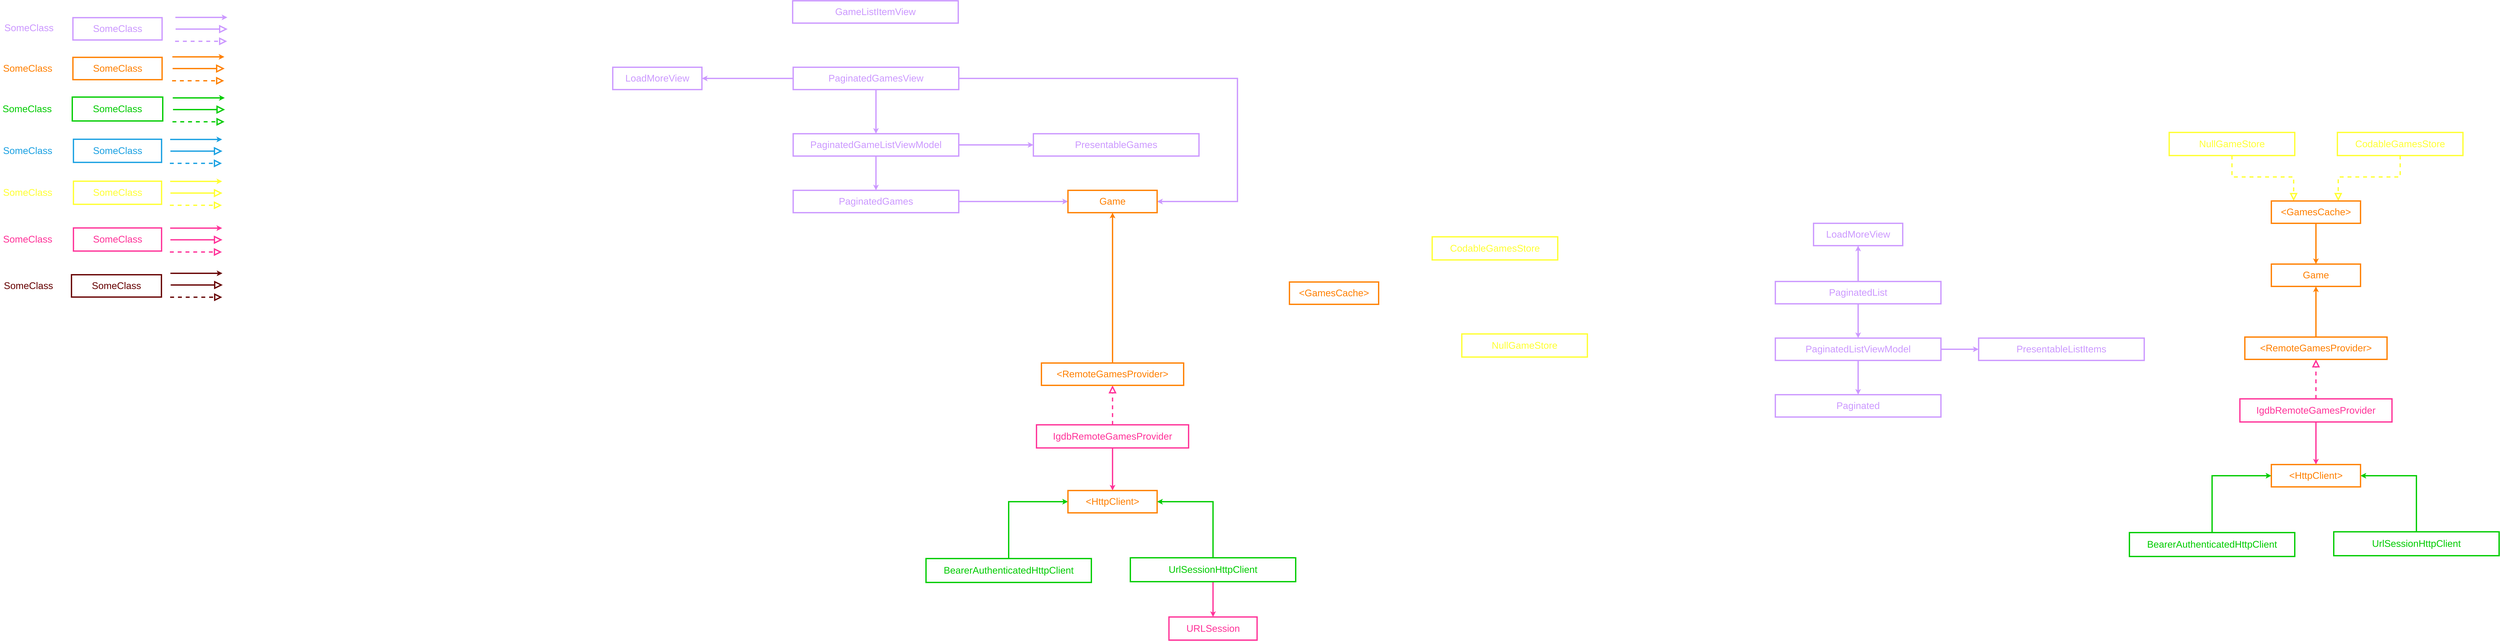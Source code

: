 <mxfile version="24.7.17">
  <diagram name="Page-1" id="X3og-asE43kT5YsG8Jkc">
    <mxGraphModel dx="7085" dy="-2090" grid="0" gridSize="10" guides="1" tooltips="1" connect="1" arrows="1" fold="1" page="0" pageScale="1" pageWidth="827" pageHeight="1169" math="0" shadow="0">
      <root>
        <mxCell id="0" />
        <mxCell id="1" parent="0" />
        <mxCell id="JtYDWJb6QTkTJbxfIMOF-1" value="SomeClass" style="rounded=0;whiteSpace=wrap;html=1;strokeWidth=5;fontSize=37;fontColor=#1BA1E2;fillColor=none;strokeColor=#1BA1E2;" parent="1" vertex="1">
          <mxGeometry x="-2863.5" y="4991.33" width="339" height="89" as="geometry" />
        </mxCell>
        <mxCell id="JtYDWJb6QTkTJbxfIMOF-2" value="&lt;p&gt;SomeClass&lt;/p&gt;" style="rounded=0;whiteSpace=wrap;html=1;strokeWidth=5;fontSize=37;fontColor=#FF8000;fillColor=none;strokeColor=#FF8000;" parent="1" vertex="1">
          <mxGeometry x="-2865.5" y="4675.83" width="343" height="86" as="geometry" />
        </mxCell>
        <mxCell id="JtYDWJb6QTkTJbxfIMOF-3" value="SomeClass" style="rounded=0;whiteSpace=wrap;html=1;strokeWidth=5;fontSize=37;fontColor=#00CC00;labelBackgroundColor=none;fillColor=none;strokeColor=#00CC00;" parent="1" vertex="1">
          <mxGeometry x="-2868.0" y="4828.83" width="348" height="92" as="geometry" />
        </mxCell>
        <mxCell id="JtYDWJb6QTkTJbxfIMOF-4" style="edgeStyle=orthogonalEdgeStyle;rounded=0;html=1;jettySize=auto;orthogonalLoop=1;strokeColor=#CC99FF;strokeWidth=5;fontSize=37;fontColor=#1BA1E2;endArrow=block;endFill=0;endSize=20;" parent="1" edge="1">
          <mxGeometry relative="1" as="geometry">
            <mxPoint x="-2470.5" y="4567.0" as="sourcePoint" />
            <mxPoint x="-2270.5" y="4567.0" as="targetPoint" />
            <Array as="points" />
          </mxGeometry>
        </mxCell>
        <mxCell id="JtYDWJb6QTkTJbxfIMOF-5" style="edgeStyle=orthogonalEdgeStyle;rounded=0;html=1;jettySize=auto;orthogonalLoop=1;strokeWidth=5;fontSize=37;fontColor=#FF8000;endArrow=block;endFill=0;endSize=18;dashed=1;strokeColor=#CC99FF;" parent="1" edge="1">
          <mxGeometry relative="1" as="geometry">
            <mxPoint x="-2472.5" y="4614.0" as="sourcePoint" />
            <mxPoint x="-2272.5" y="4614.0" as="targetPoint" />
            <Array as="points" />
          </mxGeometry>
        </mxCell>
        <mxCell id="JtYDWJb6QTkTJbxfIMOF-6" style="edgeStyle=orthogonalEdgeStyle;rounded=0;html=1;jettySize=auto;orthogonalLoop=1;strokeWidth=5;fontSize=37;endArrow=classic;fontColor=#CC99FF;strokeColor=#CC99FF;" parent="1" edge="1">
          <mxGeometry relative="1" as="geometry">
            <mxPoint x="-2471.5" y="4522.0" as="sourcePoint" />
            <mxPoint x="-2271.5" y="4522.0" as="targetPoint" />
            <Array as="points" />
          </mxGeometry>
        </mxCell>
        <mxCell id="JtYDWJb6QTkTJbxfIMOF-7" style="edgeStyle=orthogonalEdgeStyle;rounded=0;html=1;jettySize=auto;orthogonalLoop=1;strokeWidth=5;fontSize=37;fontColor=#1BA1E2;endArrow=block;endFill=0;endSize=20;strokeColor=#FF8000;" parent="1" edge="1">
          <mxGeometry relative="1" as="geometry">
            <mxPoint x="-2482.0" y="4719.0" as="sourcePoint" />
            <mxPoint x="-2282.0" y="4719.0" as="targetPoint" />
            <Array as="points" />
          </mxGeometry>
        </mxCell>
        <mxCell id="JtYDWJb6QTkTJbxfIMOF-8" style="edgeStyle=orthogonalEdgeStyle;rounded=0;html=1;jettySize=auto;orthogonalLoop=1;strokeWidth=5;fontSize=37;fontColor=#FF8000;endArrow=block;endFill=0;endSize=18;dashed=1;strokeColor=#FF8000;" parent="1" edge="1">
          <mxGeometry relative="1" as="geometry">
            <mxPoint x="-2484.0" y="4766.0" as="sourcePoint" />
            <mxPoint x="-2284.0" y="4766.0" as="targetPoint" />
            <Array as="points" />
          </mxGeometry>
        </mxCell>
        <mxCell id="JtYDWJb6QTkTJbxfIMOF-9" style="edgeStyle=orthogonalEdgeStyle;rounded=0;html=1;jettySize=auto;orthogonalLoop=1;strokeWidth=5;fontSize=37;endArrow=classic;fontColor=#CC99FF;strokeColor=#FF8000;align=center;verticalAlign=middle;fontFamily=Helvetica;labelBackgroundColor=default;" parent="1" edge="1">
          <mxGeometry relative="1" as="geometry">
            <mxPoint x="-2483.0" y="4674.0" as="sourcePoint" />
            <mxPoint x="-2283.0" y="4674.0" as="targetPoint" />
            <Array as="points" />
          </mxGeometry>
        </mxCell>
        <mxCell id="JtYDWJb6QTkTJbxfIMOF-10" style="edgeStyle=orthogonalEdgeStyle;rounded=0;html=1;jettySize=auto;orthogonalLoop=1;strokeWidth=5;fontSize=37;fontColor=#1BA1E2;endArrow=block;endFill=0;endSize=20;strokeColor=#00CC00;" parent="1" edge="1">
          <mxGeometry relative="1" as="geometry">
            <mxPoint x="-2480.5" y="4877.0" as="sourcePoint" />
            <mxPoint x="-2280.5" y="4877.0" as="targetPoint" />
            <Array as="points" />
          </mxGeometry>
        </mxCell>
        <mxCell id="JtYDWJb6QTkTJbxfIMOF-11" style="edgeStyle=orthogonalEdgeStyle;rounded=0;html=1;jettySize=auto;orthogonalLoop=1;strokeWidth=5;fontSize=37;fontColor=#FF8000;endArrow=block;endFill=0;endSize=18;dashed=1;strokeColor=#00CC00;" parent="1" edge="1">
          <mxGeometry relative="1" as="geometry">
            <mxPoint x="-2482.5" y="4924.0" as="sourcePoint" />
            <mxPoint x="-2282.5" y="4924.0" as="targetPoint" />
            <Array as="points" />
          </mxGeometry>
        </mxCell>
        <mxCell id="JtYDWJb6QTkTJbxfIMOF-12" style="edgeStyle=orthogonalEdgeStyle;rounded=0;html=1;jettySize=auto;orthogonalLoop=1;strokeWidth=5;fontSize=37;endArrow=classic;fontColor=#CC99FF;strokeColor=#00CC00;" parent="1" edge="1">
          <mxGeometry relative="1" as="geometry">
            <mxPoint x="-2481.5" y="4832.0" as="sourcePoint" />
            <mxPoint x="-2281.5" y="4832.0" as="targetPoint" />
            <Array as="points" />
          </mxGeometry>
        </mxCell>
        <mxCell id="JtYDWJb6QTkTJbxfIMOF-13" style="edgeStyle=orthogonalEdgeStyle;rounded=0;html=1;jettySize=auto;orthogonalLoop=1;strokeWidth=5;fontSize=37;fontColor=#1BA1E2;endArrow=block;endFill=0;endSize=20;strokeColor=#1BA1E2;" parent="1" edge="1">
          <mxGeometry relative="1" as="geometry">
            <mxPoint x="-2490.5" y="5037.0" as="sourcePoint" />
            <mxPoint x="-2290.5" y="5037.0" as="targetPoint" />
            <Array as="points" />
          </mxGeometry>
        </mxCell>
        <mxCell id="JtYDWJb6QTkTJbxfIMOF-14" style="edgeStyle=orthogonalEdgeStyle;rounded=0;html=1;jettySize=auto;orthogonalLoop=1;strokeWidth=5;fontSize=37;fontColor=#FF8000;endArrow=block;endFill=0;endSize=18;dashed=1;strokeColor=#1BA1E2;" parent="1" edge="1">
          <mxGeometry relative="1" as="geometry">
            <mxPoint x="-2492.5" y="5084.0" as="sourcePoint" />
            <mxPoint x="-2292.5" y="5084.0" as="targetPoint" />
            <Array as="points" />
          </mxGeometry>
        </mxCell>
        <mxCell id="JtYDWJb6QTkTJbxfIMOF-15" style="edgeStyle=orthogonalEdgeStyle;rounded=0;html=1;jettySize=auto;orthogonalLoop=1;strokeWidth=5;fontSize=37;endArrow=classic;fontColor=#CC99FF;strokeColor=#1BA1E2;" parent="1" edge="1">
          <mxGeometry relative="1" as="geometry">
            <mxPoint x="-2491.5" y="4992.0" as="sourcePoint" />
            <mxPoint x="-2291.5" y="4992.0" as="targetPoint" />
            <Array as="points" />
          </mxGeometry>
        </mxCell>
        <mxCell id="JtYDWJb6QTkTJbxfIMOF-16" value="SomeClass" style="rounded=0;whiteSpace=wrap;html=1;strokeWidth=5;fontSize=37;fillColor=none;strokeColor=#FFFF33;fontColor=#FFFF33;" parent="1" vertex="1">
          <mxGeometry x="-2863.5" y="5152.83" width="339" height="89" as="geometry" />
        </mxCell>
        <mxCell id="JtYDWJb6QTkTJbxfIMOF-17" style="edgeStyle=orthogonalEdgeStyle;rounded=0;html=1;jettySize=auto;orthogonalLoop=1;strokeWidth=5;fontSize=37;fontColor=#1BA1E2;endArrow=block;endFill=0;endSize=20;strokeColor=#FFFF33;" parent="1" edge="1">
          <mxGeometry relative="1" as="geometry">
            <mxPoint x="-2490.5" y="5198.5" as="sourcePoint" />
            <mxPoint x="-2290.5" y="5198.5" as="targetPoint" />
            <Array as="points" />
          </mxGeometry>
        </mxCell>
        <mxCell id="JtYDWJb6QTkTJbxfIMOF-18" style="edgeStyle=orthogonalEdgeStyle;rounded=0;html=1;jettySize=auto;orthogonalLoop=1;strokeWidth=5;fontSize=37;fontColor=#FF8000;endArrow=block;endFill=0;endSize=18;dashed=1;strokeColor=#FFFF33;" parent="1" edge="1">
          <mxGeometry relative="1" as="geometry">
            <mxPoint x="-2492.5" y="5245.5" as="sourcePoint" />
            <mxPoint x="-2292.5" y="5245.5" as="targetPoint" />
            <Array as="points" />
          </mxGeometry>
        </mxCell>
        <mxCell id="JtYDWJb6QTkTJbxfIMOF-19" style="edgeStyle=orthogonalEdgeStyle;rounded=0;html=1;jettySize=auto;orthogonalLoop=1;strokeWidth=5;fontSize=37;endArrow=classic;fontColor=#CC99FF;strokeColor=#FFFF33;" parent="1" edge="1">
          <mxGeometry relative="1" as="geometry">
            <mxPoint x="-2491.5" y="5153.5" as="sourcePoint" />
            <mxPoint x="-2291.5" y="5153.5" as="targetPoint" />
            <Array as="points" />
          </mxGeometry>
        </mxCell>
        <mxCell id="JtYDWJb6QTkTJbxfIMOF-20" value="SomeClass" style="rounded=0;whiteSpace=wrap;html=1;strokeWidth=5;fontSize=37;fillColor=none;strokeColor=#FF3399;fontColor=#FF3399;" parent="1" vertex="1">
          <mxGeometry x="-2863.5" y="5332.83" width="339" height="89" as="geometry" />
        </mxCell>
        <mxCell id="JtYDWJb6QTkTJbxfIMOF-21" style="edgeStyle=orthogonalEdgeStyle;rounded=0;html=1;jettySize=auto;orthogonalLoop=1;strokeWidth=5;fontSize=37;endArrow=block;endFill=0;endSize=20;strokeColor=#FF3399;fontColor=#FF3399;" parent="1" edge="1">
          <mxGeometry relative="1" as="geometry">
            <mxPoint x="-2490.5" y="5378.5" as="sourcePoint" />
            <mxPoint x="-2290.5" y="5378.5" as="targetPoint" />
            <Array as="points" />
          </mxGeometry>
        </mxCell>
        <mxCell id="JtYDWJb6QTkTJbxfIMOF-22" style="edgeStyle=orthogonalEdgeStyle;rounded=0;html=1;jettySize=auto;orthogonalLoop=1;strokeWidth=5;fontSize=37;endArrow=block;endFill=0;endSize=18;dashed=1;strokeColor=#FF3399;fontColor=#FF3399;" parent="1" edge="1">
          <mxGeometry relative="1" as="geometry">
            <mxPoint x="-2492.5" y="5425.5" as="sourcePoint" />
            <mxPoint x="-2292.5" y="5425.5" as="targetPoint" />
            <Array as="points" />
          </mxGeometry>
        </mxCell>
        <mxCell id="JtYDWJb6QTkTJbxfIMOF-23" style="edgeStyle=orthogonalEdgeStyle;rounded=0;html=1;jettySize=auto;orthogonalLoop=1;strokeWidth=5;fontSize=37;endArrow=classic;strokeColor=#FF3399;fontColor=#FF3399;" parent="1" edge="1">
          <mxGeometry relative="1" as="geometry">
            <mxPoint x="-2491.5" y="5333.5" as="sourcePoint" />
            <mxPoint x="-2291.5" y="5333.5" as="targetPoint" />
            <Array as="points" />
          </mxGeometry>
        </mxCell>
        <mxCell id="JtYDWJb6QTkTJbxfIMOF-24" value="&lt;span style=&quot;font-size: 37px;&quot;&gt;SomeClass&lt;/span&gt;" style="text;html=1;align=center;verticalAlign=middle;resizable=0;points=[];autosize=1;strokeColor=none;fillColor=none;fontColor=#FF8000;" parent="1" vertex="1">
          <mxGeometry x="-3144" y="4690.83" width="207" height="56" as="geometry" />
        </mxCell>
        <mxCell id="JtYDWJb6QTkTJbxfIMOF-25" value="&lt;span style=&quot;font-size: 37px;&quot;&gt;SomeClass&lt;/span&gt;" style="text;html=1;align=center;verticalAlign=middle;resizable=0;points=[];autosize=1;strokeColor=none;fillColor=none;fontColor=#00CC00;" parent="1" vertex="1">
          <mxGeometry x="-3146" y="4846.83" width="207" height="56" as="geometry" />
        </mxCell>
        <mxCell id="JtYDWJb6QTkTJbxfIMOF-26" value="&lt;span style=&quot;font-size: 37px;&quot;&gt;SomeClass&lt;/span&gt;" style="text;html=1;align=center;verticalAlign=middle;resizable=0;points=[];autosize=1;strokeColor=none;fillColor=none;fontColor=#1BA1E2;" parent="1" vertex="1">
          <mxGeometry x="-3144" y="5007.83" width="207" height="56" as="geometry" />
        </mxCell>
        <mxCell id="JtYDWJb6QTkTJbxfIMOF-27" value="&lt;span style=&quot;font-size: 37px;&quot;&gt;SomeClass&lt;/span&gt;" style="text;html=1;align=center;verticalAlign=middle;resizable=0;points=[];autosize=1;strokeColor=none;fillColor=none;fontColor=#FFFF33;" parent="1" vertex="1">
          <mxGeometry x="-3144" y="5169.33" width="207" height="56" as="geometry" />
        </mxCell>
        <mxCell id="JtYDWJb6QTkTJbxfIMOF-28" value="&lt;span style=&quot;font-size: 37px;&quot;&gt;SomeClass&lt;/span&gt;" style="text;html=1;align=center;verticalAlign=middle;resizable=0;points=[];autosize=1;strokeColor=none;fillColor=none;fontColor=#FF3399;" parent="1" vertex="1">
          <mxGeometry x="-3144" y="5349.33" width="207" height="56" as="geometry" />
        </mxCell>
        <mxCell id="JtYDWJb6QTkTJbxfIMOF-29" value="SomeClass" style="rounded=0;whiteSpace=wrap;html=1;strokeWidth=5;fontSize=37;fontColor=#CC99FF;fillColor=none;strokeColor=#CC99FF;align=center;verticalAlign=middle;fontFamily=Helvetica;labelBackgroundColor=none;" parent="1" vertex="1">
          <mxGeometry x="-2865.5" y="4523.0" width="343" height="86" as="geometry" />
        </mxCell>
        <mxCell id="JtYDWJb6QTkTJbxfIMOF-30" value="&lt;p&gt;SomeClass&lt;/p&gt;" style="rounded=0;whiteSpace=wrap;html=1;strokeWidth=5;fontSize=37;fontColor=#660000;fillColor=none;strokeColor=#660000;align=center;verticalAlign=middle;fontFamily=Helvetica;labelBackgroundColor=none;" parent="1" vertex="1">
          <mxGeometry x="-2871" y="5513" width="346" height="86" as="geometry" />
        </mxCell>
        <mxCell id="JtYDWJb6QTkTJbxfIMOF-31" style="edgeStyle=orthogonalEdgeStyle;rounded=0;html=1;jettySize=auto;orthogonalLoop=1;strokeWidth=5;fontSize=37;endArrow=block;endFill=0;endSize=20;strokeColor=#660000;fontColor=#660000;" parent="1" edge="1">
          <mxGeometry relative="1" as="geometry">
            <mxPoint x="-2489.5" y="5552.5" as="sourcePoint" />
            <mxPoint x="-2289.5" y="5552.5" as="targetPoint" />
            <Array as="points" />
          </mxGeometry>
        </mxCell>
        <mxCell id="JtYDWJb6QTkTJbxfIMOF-32" style="edgeStyle=orthogonalEdgeStyle;rounded=0;html=1;jettySize=auto;orthogonalLoop=1;strokeWidth=5;fontSize=37;endArrow=block;endFill=0;endSize=18;dashed=1;strokeColor=#660000;fontColor=#660000;" parent="1" edge="1">
          <mxGeometry relative="1" as="geometry">
            <mxPoint x="-2491.5" y="5599.5" as="sourcePoint" />
            <mxPoint x="-2291.5" y="5599.5" as="targetPoint" />
            <Array as="points" />
          </mxGeometry>
        </mxCell>
        <mxCell id="JtYDWJb6QTkTJbxfIMOF-33" style="edgeStyle=orthogonalEdgeStyle;rounded=0;html=1;jettySize=auto;orthogonalLoop=1;strokeWidth=5;fontSize=37;endArrow=classic;strokeColor=#660000;fontColor=#660000;" parent="1" edge="1">
          <mxGeometry relative="1" as="geometry">
            <mxPoint x="-2490.5" y="5507.5" as="sourcePoint" />
            <mxPoint x="-2290.5" y="5507.5" as="targetPoint" />
            <Array as="points" />
          </mxGeometry>
        </mxCell>
        <mxCell id="JtYDWJb6QTkTJbxfIMOF-34" value="&lt;span style=&quot;font-size: 37px;&quot;&gt;SomeClass&lt;/span&gt;" style="text;html=1;align=center;verticalAlign=middle;resizable=0;points=[];autosize=1;strokeColor=none;fillColor=none;fontColor=#CC99FF;fontFamily=Helvetica;fontSize=37;labelBackgroundColor=default;" parent="1" vertex="1">
          <mxGeometry x="-3139" y="4535" width="207" height="56" as="geometry" />
        </mxCell>
        <mxCell id="JtYDWJb6QTkTJbxfIMOF-35" value="&lt;span style=&quot;font-size: 37px;&quot;&gt;SomeClass&lt;/span&gt;" style="text;html=1;align=center;verticalAlign=middle;resizable=0;points=[];autosize=1;strokeColor=none;fillColor=none;fontColor=#660000;fontFamily=Helvetica;fontSize=37;labelBackgroundColor=none;" parent="1" vertex="1">
          <mxGeometry x="-3141" y="5528" width="207" height="56" as="geometry" />
        </mxCell>
        <mxCell id="KV3NmUAngy8o2BTdmjp3-1" value="LoadMoreView" style="rounded=0;whiteSpace=wrap;html=1;strokeWidth=5;fontSize=37;fontColor=#CC99FF;fillColor=none;strokeColor=#CC99FF;align=center;verticalAlign=middle;fontFamily=Helvetica;labelBackgroundColor=none;" vertex="1" parent="1">
          <mxGeometry x="-789.0" y="4714.0" width="343" height="86" as="geometry" />
        </mxCell>
        <mxCell id="KV3NmUAngy8o2BTdmjp3-6" style="edgeStyle=orthogonalEdgeStyle;rounded=0;orthogonalLoop=1;jettySize=auto;html=1;exitX=0.5;exitY=1;exitDx=0;exitDy=0;entryX=0.5;entryY=0;entryDx=0;entryDy=0;strokeColor=#CC99FF;strokeWidth=5;align=center;verticalAlign=middle;fontFamily=Helvetica;fontSize=37;fontColor=#CC99FF;labelBackgroundColor=default;endArrow=classic;" edge="1" parent="1" source="KV3NmUAngy8o2BTdmjp3-2" target="KV3NmUAngy8o2BTdmjp3-3">
          <mxGeometry relative="1" as="geometry" />
        </mxCell>
        <mxCell id="KV3NmUAngy8o2BTdmjp3-7" style="edgeStyle=orthogonalEdgeStyle;rounded=0;orthogonalLoop=1;jettySize=auto;html=1;exitX=1;exitY=0.5;exitDx=0;exitDy=0;entryX=0;entryY=0.5;entryDx=0;entryDy=0;strokeColor=#CC99FF;strokeWidth=5;align=center;verticalAlign=middle;fontFamily=Helvetica;fontSize=37;fontColor=#CC99FF;labelBackgroundColor=default;endArrow=classic;" edge="1" parent="1" source="KV3NmUAngy8o2BTdmjp3-2" target="KV3NmUAngy8o2BTdmjp3-5">
          <mxGeometry relative="1" as="geometry" />
        </mxCell>
        <mxCell id="KV3NmUAngy8o2BTdmjp3-2" value="PaginatedGameListViewModel" style="rounded=0;whiteSpace=wrap;html=1;strokeWidth=5;fontSize=37;fontColor=#CC99FF;fillColor=none;strokeColor=#CC99FF;align=center;verticalAlign=middle;fontFamily=Helvetica;labelBackgroundColor=none;" vertex="1" parent="1">
          <mxGeometry x="-95" y="4970" width="637" height="86" as="geometry" />
        </mxCell>
        <mxCell id="KV3NmUAngy8o2BTdmjp3-9" style="edgeStyle=orthogonalEdgeStyle;rounded=0;orthogonalLoop=1;jettySize=auto;html=1;exitX=1;exitY=0.5;exitDx=0;exitDy=0;entryX=0;entryY=0.5;entryDx=0;entryDy=0;strokeColor=#CC99FF;strokeWidth=5;align=center;verticalAlign=middle;fontFamily=Helvetica;fontSize=37;fontColor=#CC99FF;labelBackgroundColor=default;endArrow=classic;" edge="1" parent="1" source="KV3NmUAngy8o2BTdmjp3-3" target="KV3NmUAngy8o2BTdmjp3-8">
          <mxGeometry relative="1" as="geometry" />
        </mxCell>
        <mxCell id="KV3NmUAngy8o2BTdmjp3-3" value="PaginatedGames" style="rounded=0;whiteSpace=wrap;html=1;strokeWidth=5;fontSize=37;fontColor=#CC99FF;fillColor=none;strokeColor=#CC99FF;align=center;verticalAlign=middle;fontFamily=Helvetica;labelBackgroundColor=none;" vertex="1" parent="1">
          <mxGeometry x="-95" y="5188" width="637" height="86" as="geometry" />
        </mxCell>
        <mxCell id="KV3NmUAngy8o2BTdmjp3-10" style="edgeStyle=orthogonalEdgeStyle;rounded=0;orthogonalLoop=1;jettySize=auto;html=1;exitX=0.5;exitY=1;exitDx=0;exitDy=0;entryX=0.5;entryY=0;entryDx=0;entryDy=0;strokeColor=#CC99FF;strokeWidth=5;align=center;verticalAlign=middle;fontFamily=Helvetica;fontSize=37;fontColor=#CC99FF;labelBackgroundColor=default;endArrow=classic;" edge="1" parent="1" source="KV3NmUAngy8o2BTdmjp3-4" target="KV3NmUAngy8o2BTdmjp3-2">
          <mxGeometry relative="1" as="geometry" />
        </mxCell>
        <mxCell id="KV3NmUAngy8o2BTdmjp3-11" style="edgeStyle=orthogonalEdgeStyle;rounded=0;orthogonalLoop=1;jettySize=auto;html=1;exitX=1;exitY=0.5;exitDx=0;exitDy=0;entryX=1;entryY=0.5;entryDx=0;entryDy=0;strokeColor=#CC99FF;strokeWidth=5;align=center;verticalAlign=middle;fontFamily=Helvetica;fontSize=37;fontColor=#CC99FF;labelBackgroundColor=default;endArrow=classic;" edge="1" parent="1" source="KV3NmUAngy8o2BTdmjp3-4" target="KV3NmUAngy8o2BTdmjp3-8">
          <mxGeometry relative="1" as="geometry">
            <Array as="points">
              <mxPoint x="1614" y="4757" />
              <mxPoint x="1614" y="5231" />
            </Array>
          </mxGeometry>
        </mxCell>
        <mxCell id="KV3NmUAngy8o2BTdmjp3-37" style="edgeStyle=orthogonalEdgeStyle;rounded=0;orthogonalLoop=1;jettySize=auto;html=1;exitX=0;exitY=0.5;exitDx=0;exitDy=0;entryX=1;entryY=0.5;entryDx=0;entryDy=0;strokeColor=#CC99FF;strokeWidth=5;align=center;verticalAlign=middle;fontFamily=Helvetica;fontSize=37;fontColor=#CC99FF;labelBackgroundColor=default;endArrow=classic;" edge="1" parent="1" source="KV3NmUAngy8o2BTdmjp3-4" target="KV3NmUAngy8o2BTdmjp3-1">
          <mxGeometry relative="1" as="geometry" />
        </mxCell>
        <mxCell id="KV3NmUAngy8o2BTdmjp3-4" value="PaginatedGamesView" style="rounded=0;whiteSpace=wrap;html=1;strokeWidth=5;fontSize=37;fontColor=#CC99FF;fillColor=none;strokeColor=#CC99FF;align=center;verticalAlign=middle;fontFamily=Helvetica;labelBackgroundColor=none;" vertex="1" parent="1">
          <mxGeometry x="-95" y="4714" width="637" height="86" as="geometry" />
        </mxCell>
        <mxCell id="KV3NmUAngy8o2BTdmjp3-5" value="PresentableGames" style="rounded=0;whiteSpace=wrap;html=1;strokeWidth=5;fontSize=37;fontColor=#CC99FF;fillColor=none;strokeColor=#CC99FF;align=center;verticalAlign=middle;fontFamily=Helvetica;labelBackgroundColor=none;" vertex="1" parent="1">
          <mxGeometry x="829" y="4970" width="637" height="86" as="geometry" />
        </mxCell>
        <mxCell id="KV3NmUAngy8o2BTdmjp3-8" value="&lt;p&gt;Game&lt;/p&gt;" style="rounded=0;whiteSpace=wrap;html=1;strokeWidth=5;fontSize=37;fontColor=#FF8000;fillColor=none;strokeColor=#FF8000;" vertex="1" parent="1">
          <mxGeometry x="962.0" y="5188.0" width="343" height="86" as="geometry" />
        </mxCell>
        <mxCell id="KV3NmUAngy8o2BTdmjp3-41" style="edgeStyle=orthogonalEdgeStyle;rounded=0;orthogonalLoop=1;jettySize=auto;html=1;exitX=0.5;exitY=0;exitDx=0;exitDy=0;entryX=0;entryY=0.5;entryDx=0;entryDy=0;strokeColor=#00CC00;strokeWidth=5;align=center;verticalAlign=middle;fontFamily=Helvetica;fontSize=37;fontColor=#CC99FF;labelBackgroundColor=default;endArrow=classic;" edge="1" parent="1" source="KV3NmUAngy8o2BTdmjp3-12" target="KV3NmUAngy8o2BTdmjp3-13">
          <mxGeometry relative="1" as="geometry" />
        </mxCell>
        <mxCell id="KV3NmUAngy8o2BTdmjp3-12" value="BearerAuthenticatedHttpClient" style="rounded=0;whiteSpace=wrap;html=1;strokeWidth=5;fontSize=37;fontColor=#00CC00;labelBackgroundColor=none;fillColor=none;strokeColor=#00CC00;" vertex="1" parent="1">
          <mxGeometry x="416" y="6606" width="636" height="92" as="geometry" />
        </mxCell>
        <mxCell id="KV3NmUAngy8o2BTdmjp3-13" value="&lt;p&gt;&amp;lt;HttpClient&amp;gt;&lt;/p&gt;" style="rounded=0;whiteSpace=wrap;html=1;strokeWidth=5;fontSize=37;fontColor=#FF8000;fillColor=none;strokeColor=#FF8000;" vertex="1" parent="1">
          <mxGeometry x="962.0" y="6344.0" width="343" height="86" as="geometry" />
        </mxCell>
        <mxCell id="KV3NmUAngy8o2BTdmjp3-15" value="CodableGamesStore" style="rounded=0;whiteSpace=wrap;html=1;strokeWidth=5;fontSize=37;fillColor=none;strokeColor=#FFFF33;fontColor=#FFFF33;" vertex="1" parent="1">
          <mxGeometry x="2363" y="5367" width="483" height="89" as="geometry" />
        </mxCell>
        <mxCell id="KV3NmUAngy8o2BTdmjp3-16" value="NullGameStore" style="rounded=0;whiteSpace=wrap;html=1;strokeWidth=5;fontSize=37;fillColor=none;strokeColor=#FFFF33;fontColor=#FFFF33;" vertex="1" parent="1">
          <mxGeometry x="2477" y="5741" width="483" height="89" as="geometry" />
        </mxCell>
        <mxCell id="KV3NmUAngy8o2BTdmjp3-17" value="&lt;p&gt;&amp;lt;GamesCache&amp;gt;&lt;/p&gt;" style="rounded=0;whiteSpace=wrap;html=1;strokeWidth=5;fontSize=37;fontColor=#FF8000;fillColor=none;strokeColor=#FF8000;" vertex="1" parent="1">
          <mxGeometry x="1814.0" y="5541.0" width="343" height="86" as="geometry" />
        </mxCell>
        <mxCell id="KV3NmUAngy8o2BTdmjp3-21" value="GameListItemView" style="rounded=0;whiteSpace=wrap;html=1;strokeWidth=5;fontSize=37;fontColor=#CC99FF;fillColor=none;strokeColor=#CC99FF;align=center;verticalAlign=middle;fontFamily=Helvetica;labelBackgroundColor=none;" vertex="1" parent="1">
          <mxGeometry x="-97" y="4458" width="637" height="86" as="geometry" />
        </mxCell>
        <mxCell id="KV3NmUAngy8o2BTdmjp3-39" style="edgeStyle=orthogonalEdgeStyle;rounded=0;orthogonalLoop=1;jettySize=auto;html=1;exitX=0.5;exitY=0;exitDx=0;exitDy=0;entryX=0.5;entryY=1;entryDx=0;entryDy=0;dashed=1;strokeColor=#FF3399;strokeWidth=5;align=center;verticalAlign=middle;fontFamily=Helvetica;fontSize=37;fontColor=#FF3399;labelBackgroundColor=default;endArrow=block;endFill=0;endSize=18;" edge="1" parent="1" source="KV3NmUAngy8o2BTdmjp3-22" target="KV3NmUAngy8o2BTdmjp3-23">
          <mxGeometry relative="1" as="geometry" />
        </mxCell>
        <mxCell id="KV3NmUAngy8o2BTdmjp3-43" style="edgeStyle=orthogonalEdgeStyle;rounded=0;orthogonalLoop=1;jettySize=auto;html=1;exitX=0.5;exitY=1;exitDx=0;exitDy=0;entryX=0.5;entryY=0;entryDx=0;entryDy=0;strokeColor=#FF3399;strokeWidth=5;align=center;verticalAlign=middle;fontFamily=Helvetica;fontSize=37;fontColor=#FF3399;labelBackgroundColor=default;endArrow=classic;" edge="1" parent="1" source="KV3NmUAngy8o2BTdmjp3-22" target="KV3NmUAngy8o2BTdmjp3-13">
          <mxGeometry relative="1" as="geometry" />
        </mxCell>
        <mxCell id="KV3NmUAngy8o2BTdmjp3-22" value="IgdbRemoteGamesProvider" style="rounded=0;whiteSpace=wrap;html=1;strokeWidth=5;fontSize=37;fillColor=none;strokeColor=#FF3399;fontColor=#FF3399;" vertex="1" parent="1">
          <mxGeometry x="841" y="6091" width="585" height="89" as="geometry" />
        </mxCell>
        <mxCell id="KV3NmUAngy8o2BTdmjp3-35" style="edgeStyle=orthogonalEdgeStyle;rounded=0;orthogonalLoop=1;jettySize=auto;html=1;exitX=0.5;exitY=0;exitDx=0;exitDy=0;entryX=0.5;entryY=1;entryDx=0;entryDy=0;strokeColor=#FF8000;strokeWidth=5;align=center;verticalAlign=middle;fontFamily=Helvetica;fontSize=37;fontColor=#CC99FF;labelBackgroundColor=default;endArrow=classic;" edge="1" parent="1" source="KV3NmUAngy8o2BTdmjp3-23" target="KV3NmUAngy8o2BTdmjp3-8">
          <mxGeometry relative="1" as="geometry" />
        </mxCell>
        <mxCell id="KV3NmUAngy8o2BTdmjp3-23" value="&lt;p&gt;&amp;lt;RemoteGamesProvider&amp;gt;&lt;/p&gt;" style="rounded=0;whiteSpace=wrap;html=1;strokeWidth=5;fontSize=37;fontColor=#FF8000;fillColor=none;strokeColor=#FF8000;" vertex="1" parent="1">
          <mxGeometry x="860" y="5853" width="547" height="86" as="geometry" />
        </mxCell>
        <mxCell id="KV3NmUAngy8o2BTdmjp3-40" style="edgeStyle=orthogonalEdgeStyle;rounded=0;orthogonalLoop=1;jettySize=auto;html=1;exitX=0.5;exitY=1;exitDx=0;exitDy=0;entryX=0.5;entryY=0;entryDx=0;entryDy=0;strokeColor=#FF3399;strokeWidth=5;align=center;verticalAlign=middle;fontFamily=Helvetica;fontSize=37;fontColor=#FF3399;labelBackgroundColor=default;endArrow=classic;" edge="1" parent="1" source="KV3NmUAngy8o2BTdmjp3-28" target="KV3NmUAngy8o2BTdmjp3-30">
          <mxGeometry relative="1" as="geometry" />
        </mxCell>
        <mxCell id="KV3NmUAngy8o2BTdmjp3-42" style="edgeStyle=orthogonalEdgeStyle;rounded=0;orthogonalLoop=1;jettySize=auto;html=1;exitX=0.5;exitY=0;exitDx=0;exitDy=0;entryX=1;entryY=0.5;entryDx=0;entryDy=0;strokeColor=#00CC00;strokeWidth=5;align=center;verticalAlign=middle;fontFamily=Helvetica;fontSize=37;fontColor=#CC99FF;labelBackgroundColor=default;endArrow=classic;" edge="1" parent="1" source="KV3NmUAngy8o2BTdmjp3-28" target="KV3NmUAngy8o2BTdmjp3-13">
          <mxGeometry relative="1" as="geometry" />
        </mxCell>
        <mxCell id="KV3NmUAngy8o2BTdmjp3-28" value="UrlSessionHttpClient" style="rounded=0;whiteSpace=wrap;html=1;strokeWidth=5;fontSize=37;fontColor=#00CC00;labelBackgroundColor=none;fillColor=none;strokeColor=#00CC00;" vertex="1" parent="1">
          <mxGeometry x="1202" y="6603" width="636" height="92" as="geometry" />
        </mxCell>
        <mxCell id="KV3NmUAngy8o2BTdmjp3-30" value="URLSession" style="rounded=0;whiteSpace=wrap;html=1;strokeWidth=5;fontSize=37;fillColor=none;strokeColor=#FF3399;fontColor=#FF3399;" vertex="1" parent="1">
          <mxGeometry x="1350.5" y="6831.0" width="339" height="89" as="geometry" />
        </mxCell>
        <mxCell id="KV3NmUAngy8o2BTdmjp3-74" value="LoadMoreView" style="rounded=0;whiteSpace=wrap;html=1;strokeWidth=5;fontSize=37;fontColor=#CC99FF;fillColor=none;strokeColor=#CC99FF;align=center;verticalAlign=middle;fontFamily=Helvetica;labelBackgroundColor=none;" vertex="1" parent="1">
          <mxGeometry x="3830.0" y="5315.0" width="343" height="86" as="geometry" />
        </mxCell>
        <mxCell id="KV3NmUAngy8o2BTdmjp3-75" style="edgeStyle=orthogonalEdgeStyle;rounded=0;orthogonalLoop=1;jettySize=auto;html=1;exitX=0.5;exitY=1;exitDx=0;exitDy=0;entryX=0.5;entryY=0;entryDx=0;entryDy=0;strokeColor=#CC99FF;strokeWidth=5;align=center;verticalAlign=middle;fontFamily=Helvetica;fontSize=37;fontColor=#CC99FF;labelBackgroundColor=default;endArrow=classic;" edge="1" parent="1" source="KV3NmUAngy8o2BTdmjp3-77" target="KV3NmUAngy8o2BTdmjp3-79">
          <mxGeometry relative="1" as="geometry" />
        </mxCell>
        <mxCell id="KV3NmUAngy8o2BTdmjp3-76" style="edgeStyle=orthogonalEdgeStyle;rounded=0;orthogonalLoop=1;jettySize=auto;html=1;exitX=1;exitY=0.5;exitDx=0;exitDy=0;entryX=0;entryY=0.5;entryDx=0;entryDy=0;strokeColor=#CC99FF;strokeWidth=5;align=center;verticalAlign=middle;fontFamily=Helvetica;fontSize=37;fontColor=#CC99FF;labelBackgroundColor=default;endArrow=classic;" edge="1" parent="1" source="KV3NmUAngy8o2BTdmjp3-77" target="KV3NmUAngy8o2BTdmjp3-84">
          <mxGeometry relative="1" as="geometry" />
        </mxCell>
        <mxCell id="KV3NmUAngy8o2BTdmjp3-77" value="PaginatedListViewModel" style="rounded=0;whiteSpace=wrap;html=1;strokeWidth=5;fontSize=37;fontColor=#CC99FF;fillColor=none;strokeColor=#CC99FF;align=center;verticalAlign=middle;fontFamily=Helvetica;labelBackgroundColor=none;" vertex="1" parent="1">
          <mxGeometry x="3683" y="5757" width="637" height="86" as="geometry" />
        </mxCell>
        <mxCell id="KV3NmUAngy8o2BTdmjp3-79" value="Paginated" style="rounded=0;whiteSpace=wrap;html=1;strokeWidth=5;fontSize=37;fontColor=#CC99FF;fillColor=none;strokeColor=#CC99FF;align=center;verticalAlign=middle;fontFamily=Helvetica;labelBackgroundColor=none;" vertex="1" parent="1">
          <mxGeometry x="3683" y="5975" width="637" height="86" as="geometry" />
        </mxCell>
        <mxCell id="KV3NmUAngy8o2BTdmjp3-80" style="edgeStyle=orthogonalEdgeStyle;rounded=0;orthogonalLoop=1;jettySize=auto;html=1;exitX=0.5;exitY=1;exitDx=0;exitDy=0;entryX=0.5;entryY=0;entryDx=0;entryDy=0;strokeColor=#CC99FF;strokeWidth=5;align=center;verticalAlign=middle;fontFamily=Helvetica;fontSize=37;fontColor=#CC99FF;labelBackgroundColor=default;endArrow=classic;" edge="1" parent="1" source="KV3NmUAngy8o2BTdmjp3-83" target="KV3NmUAngy8o2BTdmjp3-77">
          <mxGeometry relative="1" as="geometry" />
        </mxCell>
        <mxCell id="KV3NmUAngy8o2BTdmjp3-102" style="edgeStyle=orthogonalEdgeStyle;rounded=0;orthogonalLoop=1;jettySize=auto;html=1;exitX=0.5;exitY=0;exitDx=0;exitDy=0;entryX=0.5;entryY=1;entryDx=0;entryDy=0;strokeColor=#CC99FF;strokeWidth=5;align=center;verticalAlign=middle;fontFamily=Helvetica;fontSize=37;fontColor=#CC99FF;labelBackgroundColor=default;endArrow=classic;" edge="1" parent="1" source="KV3NmUAngy8o2BTdmjp3-83" target="KV3NmUAngy8o2BTdmjp3-74">
          <mxGeometry relative="1" as="geometry" />
        </mxCell>
        <mxCell id="KV3NmUAngy8o2BTdmjp3-83" value="PaginatedList" style="rounded=0;whiteSpace=wrap;html=1;strokeWidth=5;fontSize=37;fontColor=#CC99FF;fillColor=none;strokeColor=#CC99FF;align=center;verticalAlign=middle;fontFamily=Helvetica;labelBackgroundColor=none;" vertex="1" parent="1">
          <mxGeometry x="3683" y="5539" width="637" height="86" as="geometry" />
        </mxCell>
        <mxCell id="KV3NmUAngy8o2BTdmjp3-84" value="PresentableListItems" style="rounded=0;whiteSpace=wrap;html=1;strokeWidth=5;fontSize=37;fontColor=#CC99FF;fillColor=none;strokeColor=#CC99FF;align=center;verticalAlign=middle;fontFamily=Helvetica;labelBackgroundColor=none;" vertex="1" parent="1">
          <mxGeometry x="4465" y="5757" width="637" height="86" as="geometry" />
        </mxCell>
        <mxCell id="KV3NmUAngy8o2BTdmjp3-85" value="&lt;p&gt;Game&lt;/p&gt;" style="rounded=0;whiteSpace=wrap;html=1;strokeWidth=5;fontSize=37;fontColor=#FF8000;fillColor=none;strokeColor=#FF8000;" vertex="1" parent="1">
          <mxGeometry x="5591.0" y="5472.0" width="343" height="86" as="geometry" />
        </mxCell>
        <mxCell id="KV3NmUAngy8o2BTdmjp3-86" style="edgeStyle=orthogonalEdgeStyle;rounded=0;orthogonalLoop=1;jettySize=auto;html=1;exitX=0.5;exitY=0;exitDx=0;exitDy=0;entryX=0;entryY=0.5;entryDx=0;entryDy=0;strokeColor=#00CC00;strokeWidth=5;align=center;verticalAlign=middle;fontFamily=Helvetica;fontSize=37;fontColor=#CC99FF;labelBackgroundColor=default;endArrow=classic;" edge="1" parent="1" source="KV3NmUAngy8o2BTdmjp3-87" target="KV3NmUAngy8o2BTdmjp3-88">
          <mxGeometry relative="1" as="geometry" />
        </mxCell>
        <mxCell id="KV3NmUAngy8o2BTdmjp3-87" value="BearerAuthenticatedHttpClient" style="rounded=0;whiteSpace=wrap;html=1;strokeWidth=5;fontSize=37;fontColor=#00CC00;labelBackgroundColor=none;fillColor=none;strokeColor=#00CC00;" vertex="1" parent="1">
          <mxGeometry x="5045" y="6506" width="636" height="92" as="geometry" />
        </mxCell>
        <mxCell id="KV3NmUAngy8o2BTdmjp3-88" value="&lt;p&gt;&amp;lt;HttpClient&amp;gt;&lt;/p&gt;" style="rounded=0;whiteSpace=wrap;html=1;strokeWidth=5;fontSize=37;fontColor=#FF8000;fillColor=none;strokeColor=#FF8000;" vertex="1" parent="1">
          <mxGeometry x="5591.0" y="6244.0" width="343" height="86" as="geometry" />
        </mxCell>
        <mxCell id="KV3NmUAngy8o2BTdmjp3-107" style="edgeStyle=orthogonalEdgeStyle;rounded=0;orthogonalLoop=1;jettySize=auto;html=1;exitX=0.5;exitY=1;exitDx=0;exitDy=0;entryX=0.75;entryY=0;entryDx=0;entryDy=0;dashed=1;strokeColor=#FFFF33;strokeWidth=5;align=center;verticalAlign=middle;fontFamily=Helvetica;fontSize=37;fontColor=#FF8000;labelBackgroundColor=default;endArrow=block;endFill=0;endSize=18;" edge="1" parent="1" source="KV3NmUAngy8o2BTdmjp3-89" target="KV3NmUAngy8o2BTdmjp3-91">
          <mxGeometry relative="1" as="geometry" />
        </mxCell>
        <mxCell id="KV3NmUAngy8o2BTdmjp3-89" value="CodableGamesStore" style="rounded=0;whiteSpace=wrap;html=1;strokeWidth=5;fontSize=37;fillColor=none;strokeColor=#FFFF33;fontColor=#FFFF33;" vertex="1" parent="1">
          <mxGeometry x="5845" y="4965" width="483" height="89" as="geometry" />
        </mxCell>
        <mxCell id="KV3NmUAngy8o2BTdmjp3-106" style="edgeStyle=orthogonalEdgeStyle;rounded=0;orthogonalLoop=1;jettySize=auto;html=1;exitX=0.5;exitY=1;exitDx=0;exitDy=0;entryX=0.25;entryY=0;entryDx=0;entryDy=0;dashed=1;strokeColor=#FFFF33;strokeWidth=5;align=center;verticalAlign=middle;fontFamily=Helvetica;fontSize=37;fontColor=#FF8000;labelBackgroundColor=default;endArrow=block;endFill=0;endSize=18;" edge="1" parent="1" source="KV3NmUAngy8o2BTdmjp3-90" target="KV3NmUAngy8o2BTdmjp3-91">
          <mxGeometry relative="1" as="geometry" />
        </mxCell>
        <mxCell id="KV3NmUAngy8o2BTdmjp3-90" value="NullGameStore" style="rounded=0;whiteSpace=wrap;html=1;strokeWidth=5;fontSize=37;fillColor=none;strokeColor=#FFFF33;fontColor=#FFFF33;" vertex="1" parent="1">
          <mxGeometry x="5198" y="4965" width="483" height="89" as="geometry" />
        </mxCell>
        <mxCell id="KV3NmUAngy8o2BTdmjp3-103" style="edgeStyle=orthogonalEdgeStyle;rounded=0;orthogonalLoop=1;jettySize=auto;html=1;exitX=0.5;exitY=1;exitDx=0;exitDy=0;strokeColor=#FF8000;strokeWidth=5;align=center;verticalAlign=middle;fontFamily=Helvetica;fontSize=37;fontColor=#CC99FF;labelBackgroundColor=default;endArrow=classic;" edge="1" parent="1" source="KV3NmUAngy8o2BTdmjp3-91" target="KV3NmUAngy8o2BTdmjp3-85">
          <mxGeometry relative="1" as="geometry" />
        </mxCell>
        <mxCell id="KV3NmUAngy8o2BTdmjp3-91" value="&lt;p&gt;&amp;lt;GamesCache&amp;gt;&lt;/p&gt;" style="rounded=0;whiteSpace=wrap;html=1;strokeWidth=5;fontSize=37;fontColor=#FF8000;fillColor=none;strokeColor=#FF8000;" vertex="1" parent="1">
          <mxGeometry x="5591.0" y="5229.0" width="343" height="86" as="geometry" />
        </mxCell>
        <mxCell id="KV3NmUAngy8o2BTdmjp3-93" style="edgeStyle=orthogonalEdgeStyle;rounded=0;orthogonalLoop=1;jettySize=auto;html=1;exitX=0.5;exitY=0;exitDx=0;exitDy=0;entryX=0.5;entryY=1;entryDx=0;entryDy=0;dashed=1;strokeColor=#FF3399;strokeWidth=5;align=center;verticalAlign=middle;fontFamily=Helvetica;fontSize=37;fontColor=#FF3399;labelBackgroundColor=default;endArrow=block;endFill=0;endSize=18;" edge="1" parent="1" source="KV3NmUAngy8o2BTdmjp3-95" target="KV3NmUAngy8o2BTdmjp3-97">
          <mxGeometry relative="1" as="geometry" />
        </mxCell>
        <mxCell id="KV3NmUAngy8o2BTdmjp3-94" style="edgeStyle=orthogonalEdgeStyle;rounded=0;orthogonalLoop=1;jettySize=auto;html=1;exitX=0.5;exitY=1;exitDx=0;exitDy=0;entryX=0.5;entryY=0;entryDx=0;entryDy=0;strokeColor=#FF3399;strokeWidth=5;align=center;verticalAlign=middle;fontFamily=Helvetica;fontSize=37;fontColor=#FF3399;labelBackgroundColor=default;endArrow=classic;" edge="1" parent="1" source="KV3NmUAngy8o2BTdmjp3-95" target="KV3NmUAngy8o2BTdmjp3-88">
          <mxGeometry relative="1" as="geometry" />
        </mxCell>
        <mxCell id="KV3NmUAngy8o2BTdmjp3-95" value="IgdbRemoteGamesProvider" style="rounded=0;whiteSpace=wrap;html=1;strokeWidth=5;fontSize=37;fillColor=none;strokeColor=#FF3399;fontColor=#FF3399;" vertex="1" parent="1">
          <mxGeometry x="5470" y="5991" width="585" height="89" as="geometry" />
        </mxCell>
        <mxCell id="KV3NmUAngy8o2BTdmjp3-96" style="edgeStyle=orthogonalEdgeStyle;rounded=0;orthogonalLoop=1;jettySize=auto;html=1;exitX=0.5;exitY=0;exitDx=0;exitDy=0;entryX=0.5;entryY=1;entryDx=0;entryDy=0;strokeColor=#FF8000;strokeWidth=5;align=center;verticalAlign=middle;fontFamily=Helvetica;fontSize=37;fontColor=#CC99FF;labelBackgroundColor=default;endArrow=classic;" edge="1" parent="1" source="KV3NmUAngy8o2BTdmjp3-97" target="KV3NmUAngy8o2BTdmjp3-85">
          <mxGeometry relative="1" as="geometry" />
        </mxCell>
        <mxCell id="KV3NmUAngy8o2BTdmjp3-97" value="&lt;p&gt;&amp;lt;RemoteGamesProvider&amp;gt;&lt;/p&gt;" style="rounded=0;whiteSpace=wrap;html=1;strokeWidth=5;fontSize=37;fontColor=#FF8000;fillColor=none;strokeColor=#FF8000;" vertex="1" parent="1">
          <mxGeometry x="5489" y="5753" width="547" height="86" as="geometry" />
        </mxCell>
        <mxCell id="KV3NmUAngy8o2BTdmjp3-99" style="edgeStyle=orthogonalEdgeStyle;rounded=0;orthogonalLoop=1;jettySize=auto;html=1;exitX=0.5;exitY=0;exitDx=0;exitDy=0;entryX=1;entryY=0.5;entryDx=0;entryDy=0;strokeColor=#00CC00;strokeWidth=5;align=center;verticalAlign=middle;fontFamily=Helvetica;fontSize=37;fontColor=#CC99FF;labelBackgroundColor=default;endArrow=classic;" edge="1" parent="1" source="KV3NmUAngy8o2BTdmjp3-100" target="KV3NmUAngy8o2BTdmjp3-88">
          <mxGeometry relative="1" as="geometry" />
        </mxCell>
        <mxCell id="KV3NmUAngy8o2BTdmjp3-100" value="UrlSessionHttpClient" style="rounded=0;whiteSpace=wrap;html=1;strokeWidth=5;fontSize=37;fontColor=#00CC00;labelBackgroundColor=none;fillColor=none;strokeColor=#00CC00;" vertex="1" parent="1">
          <mxGeometry x="5831" y="6503" width="636" height="92" as="geometry" />
        </mxCell>
      </root>
    </mxGraphModel>
  </diagram>
</mxfile>
